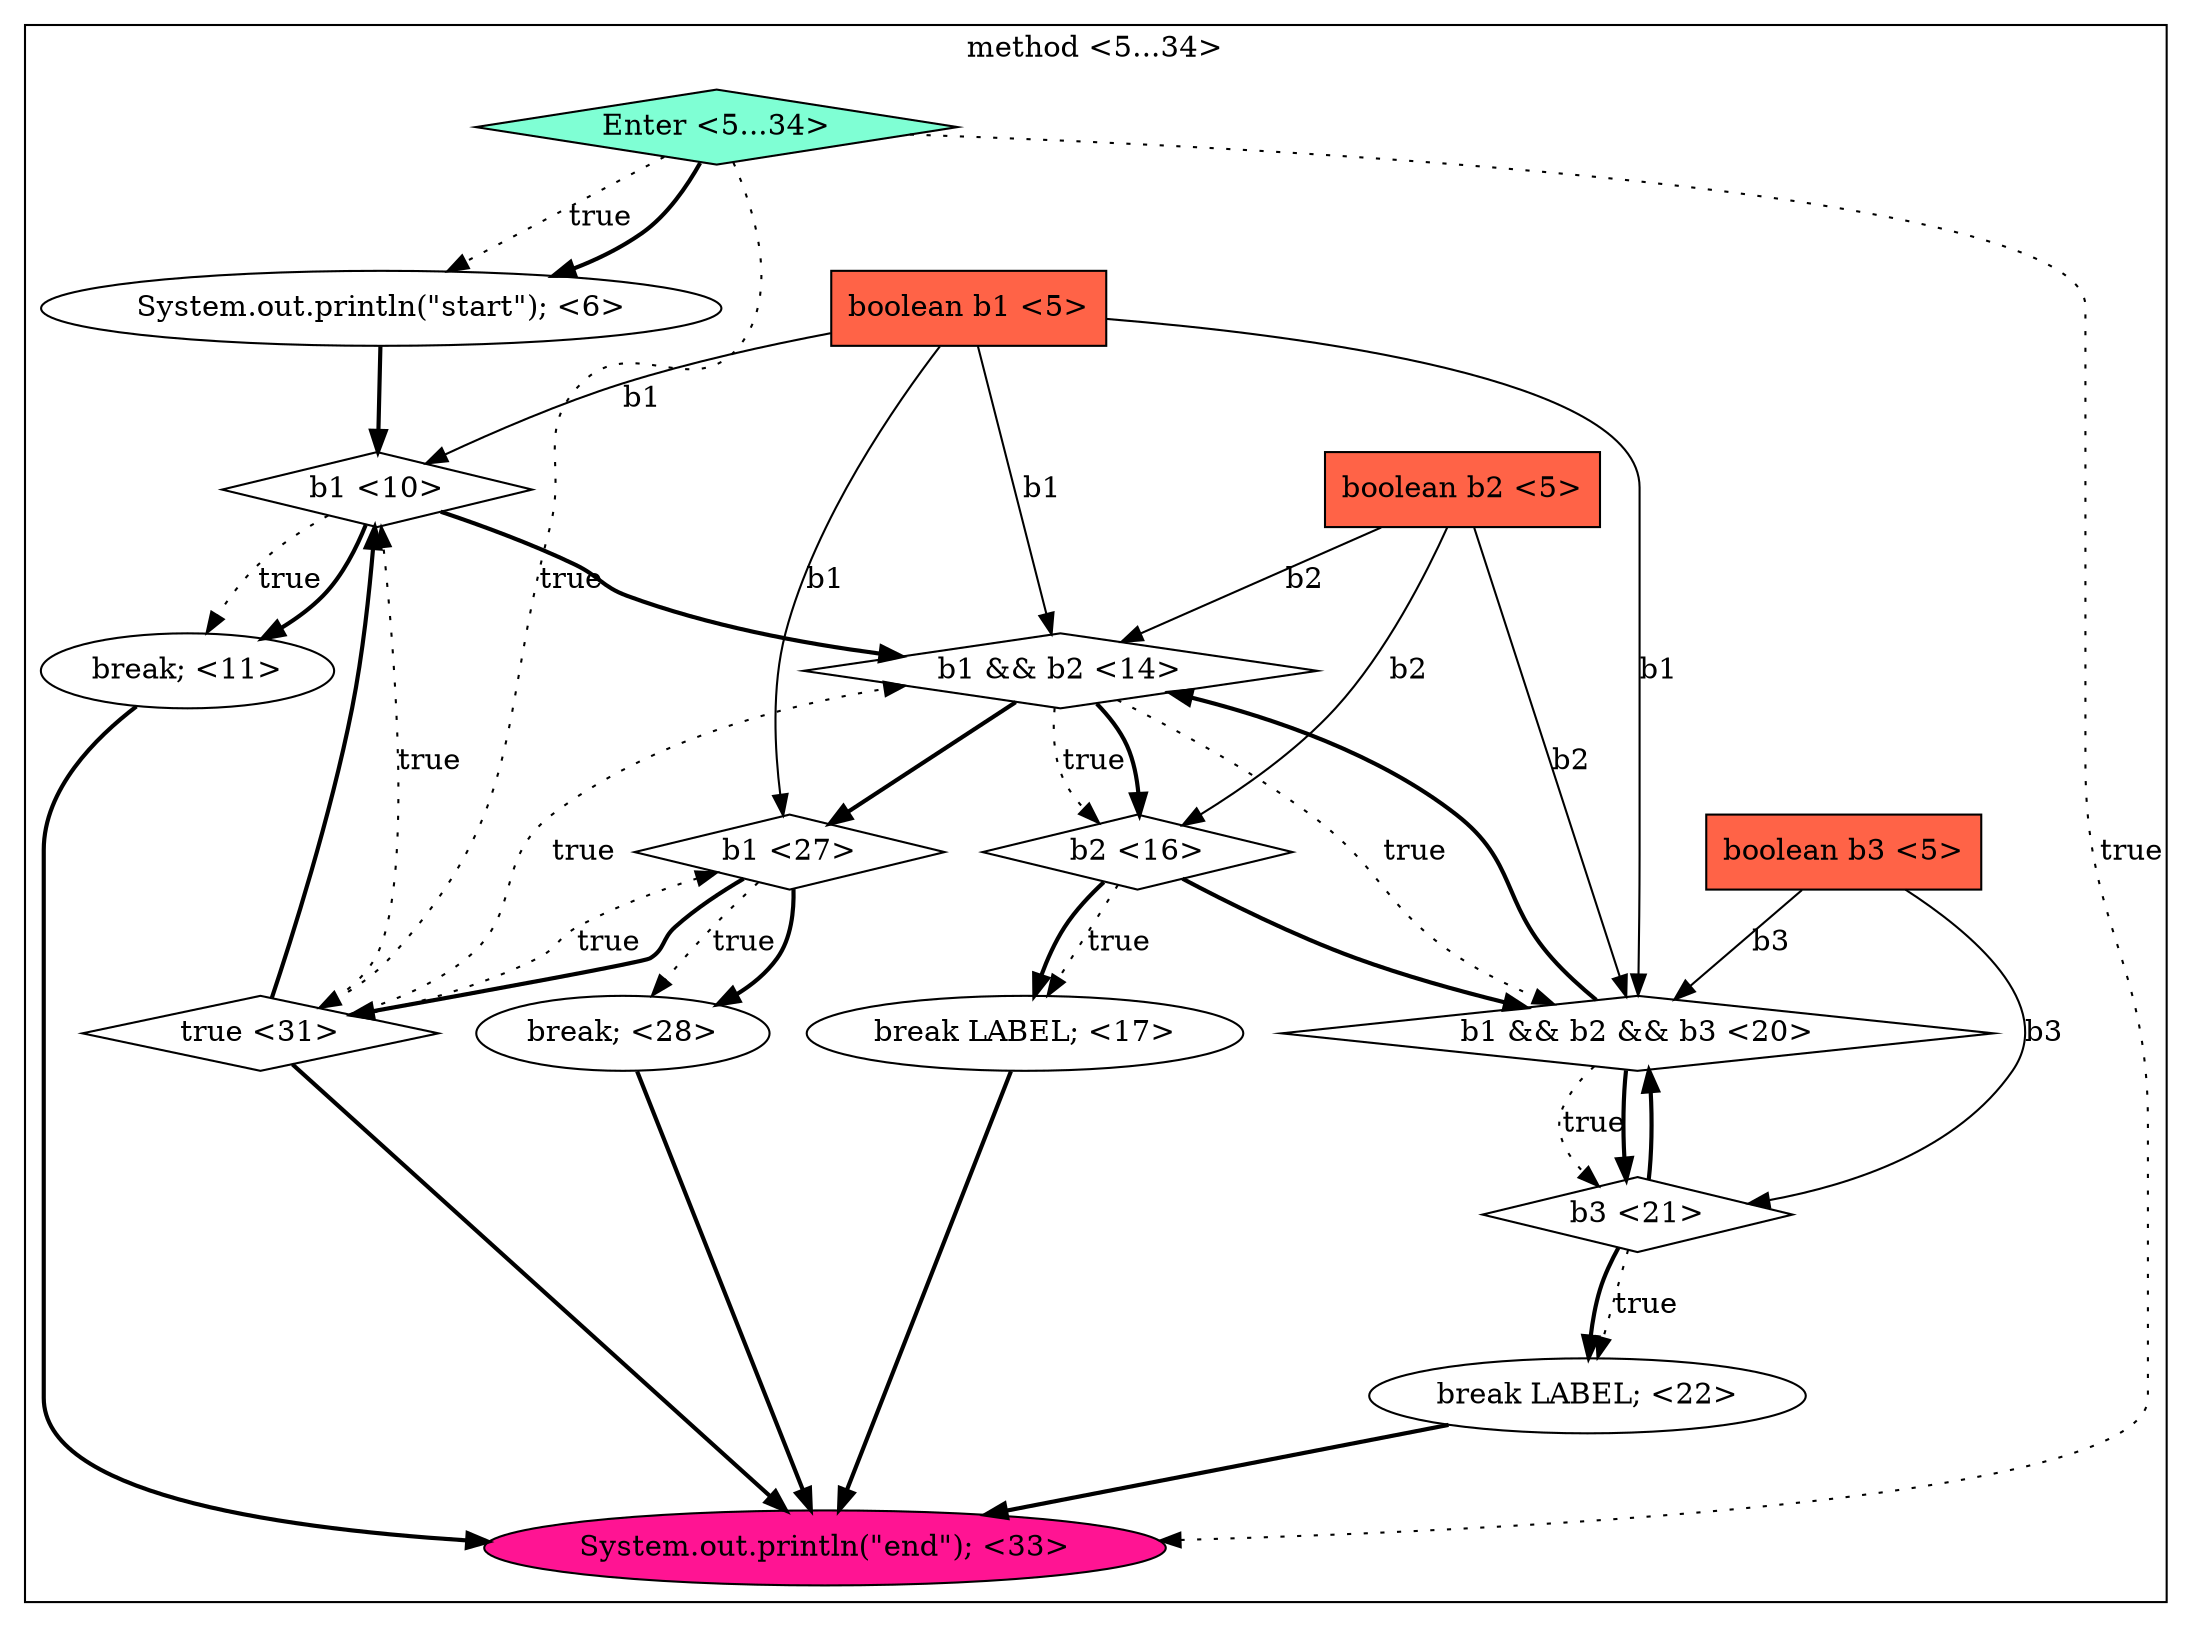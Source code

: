 digraph {
subgraph cluster0 {
label = "method <5...34>";
0.15 [style = filled, label = "System.out.println(\"end\"); <33>", fillcolor = deeppink, shape = ellipse];
0.1 [style = filled, label = "boolean b2 <5>", fillcolor = tomato, shape = box];
0.5 [style = filled, label = "break; <11>", fillcolor = white, shape = ellipse];
0.13 [style = filled, label = "break; <28>", fillcolor = white, shape = ellipse];
0.2 [style = filled, label = "boolean b3 <5>", fillcolor = tomato, shape = box];
0.4 [style = filled, label = "b1 <10>", fillcolor = white, shape = diamond];
0.14 [style = filled, label = "true <31>", fillcolor = white, shape = diamond];
0.8 [style = filled, label = "break LABEL; <17>", fillcolor = white, shape = ellipse];
0.16 [style = filled, label = "Enter <5...34>", fillcolor = aquamarine, shape = diamond];
0.11 [style = filled, label = "break LABEL; <22>", fillcolor = white, shape = ellipse];
0.3 [style = filled, label = "System.out.println(\"start\"); <6>", fillcolor = white, shape = ellipse];
0.7 [style = filled, label = "b2 <16>", fillcolor = white, shape = diamond];
0.12 [style = filled, label = "b1 <27>", fillcolor = white, shape = diamond];
0.6 [style = filled, label = "b1 && b2 <14>", fillcolor = white, shape = diamond];
0.10 [style = filled, label = "b3 <21>", fillcolor = white, shape = diamond];
0.0 [style = filled, label = "boolean b1 <5>", fillcolor = tomato, shape = box];
0.9 [style = filled, label = "b1 && b2 && b3 <20>", fillcolor = white, shape = diamond];
0.0 -> 0.4 [style = solid, label="b1"];
0.0 -> 0.6 [style = solid, label="b1"];
0.0 -> 0.9 [style = solid, label="b1"];
0.0 -> 0.12 [style = solid, label="b1"];
0.1 -> 0.6 [style = solid, label="b2"];
0.1 -> 0.7 [style = solid, label="b2"];
0.1 -> 0.9 [style = solid, label="b2"];
0.2 -> 0.9 [style = solid, label="b3"];
0.2 -> 0.10 [style = solid, label="b3"];
0.3 -> 0.4 [style = bold, label=""];
0.4 -> 0.5 [style = dotted, label="true"];
0.4 -> 0.5 [style = bold, label=""];
0.4 -> 0.6 [style = bold, label=""];
0.5 -> 0.15 [style = bold, label=""];
0.6 -> 0.7 [style = dotted, label="true"];
0.6 -> 0.7 [style = bold, label=""];
0.6 -> 0.9 [style = dotted, label="true"];
0.6 -> 0.12 [style = bold, label=""];
0.7 -> 0.8 [style = dotted, label="true"];
0.7 -> 0.8 [style = bold, label=""];
0.7 -> 0.9 [style = bold, label=""];
0.8 -> 0.15 [style = bold, label=""];
0.9 -> 0.6 [style = bold, label=""];
0.9 -> 0.10 [style = dotted, label="true"];
0.9 -> 0.10 [style = bold, label=""];
0.10 -> 0.9 [style = bold, label=""];
0.10 -> 0.11 [style = dotted, label="true"];
0.10 -> 0.11 [style = bold, label=""];
0.11 -> 0.15 [style = bold, label=""];
0.12 -> 0.13 [style = dotted, label="true"];
0.12 -> 0.13 [style = bold, label=""];
0.12 -> 0.14 [style = bold, label=""];
0.13 -> 0.15 [style = bold, label=""];
0.14 -> 0.4 [style = dotted, label="true"];
0.14 -> 0.4 [style = bold, label=""];
0.14 -> 0.6 [style = dotted, label="true"];
0.14 -> 0.12 [style = dotted, label="true"];
0.14 -> 0.15 [style = bold, label=""];
0.16 -> 0.3 [style = dotted, label="true"];
0.16 -> 0.3 [style = bold, label=""];
0.16 -> 0.14 [style = dotted, label="true"];
0.16 -> 0.15 [style = dotted, label="true"];
}
}